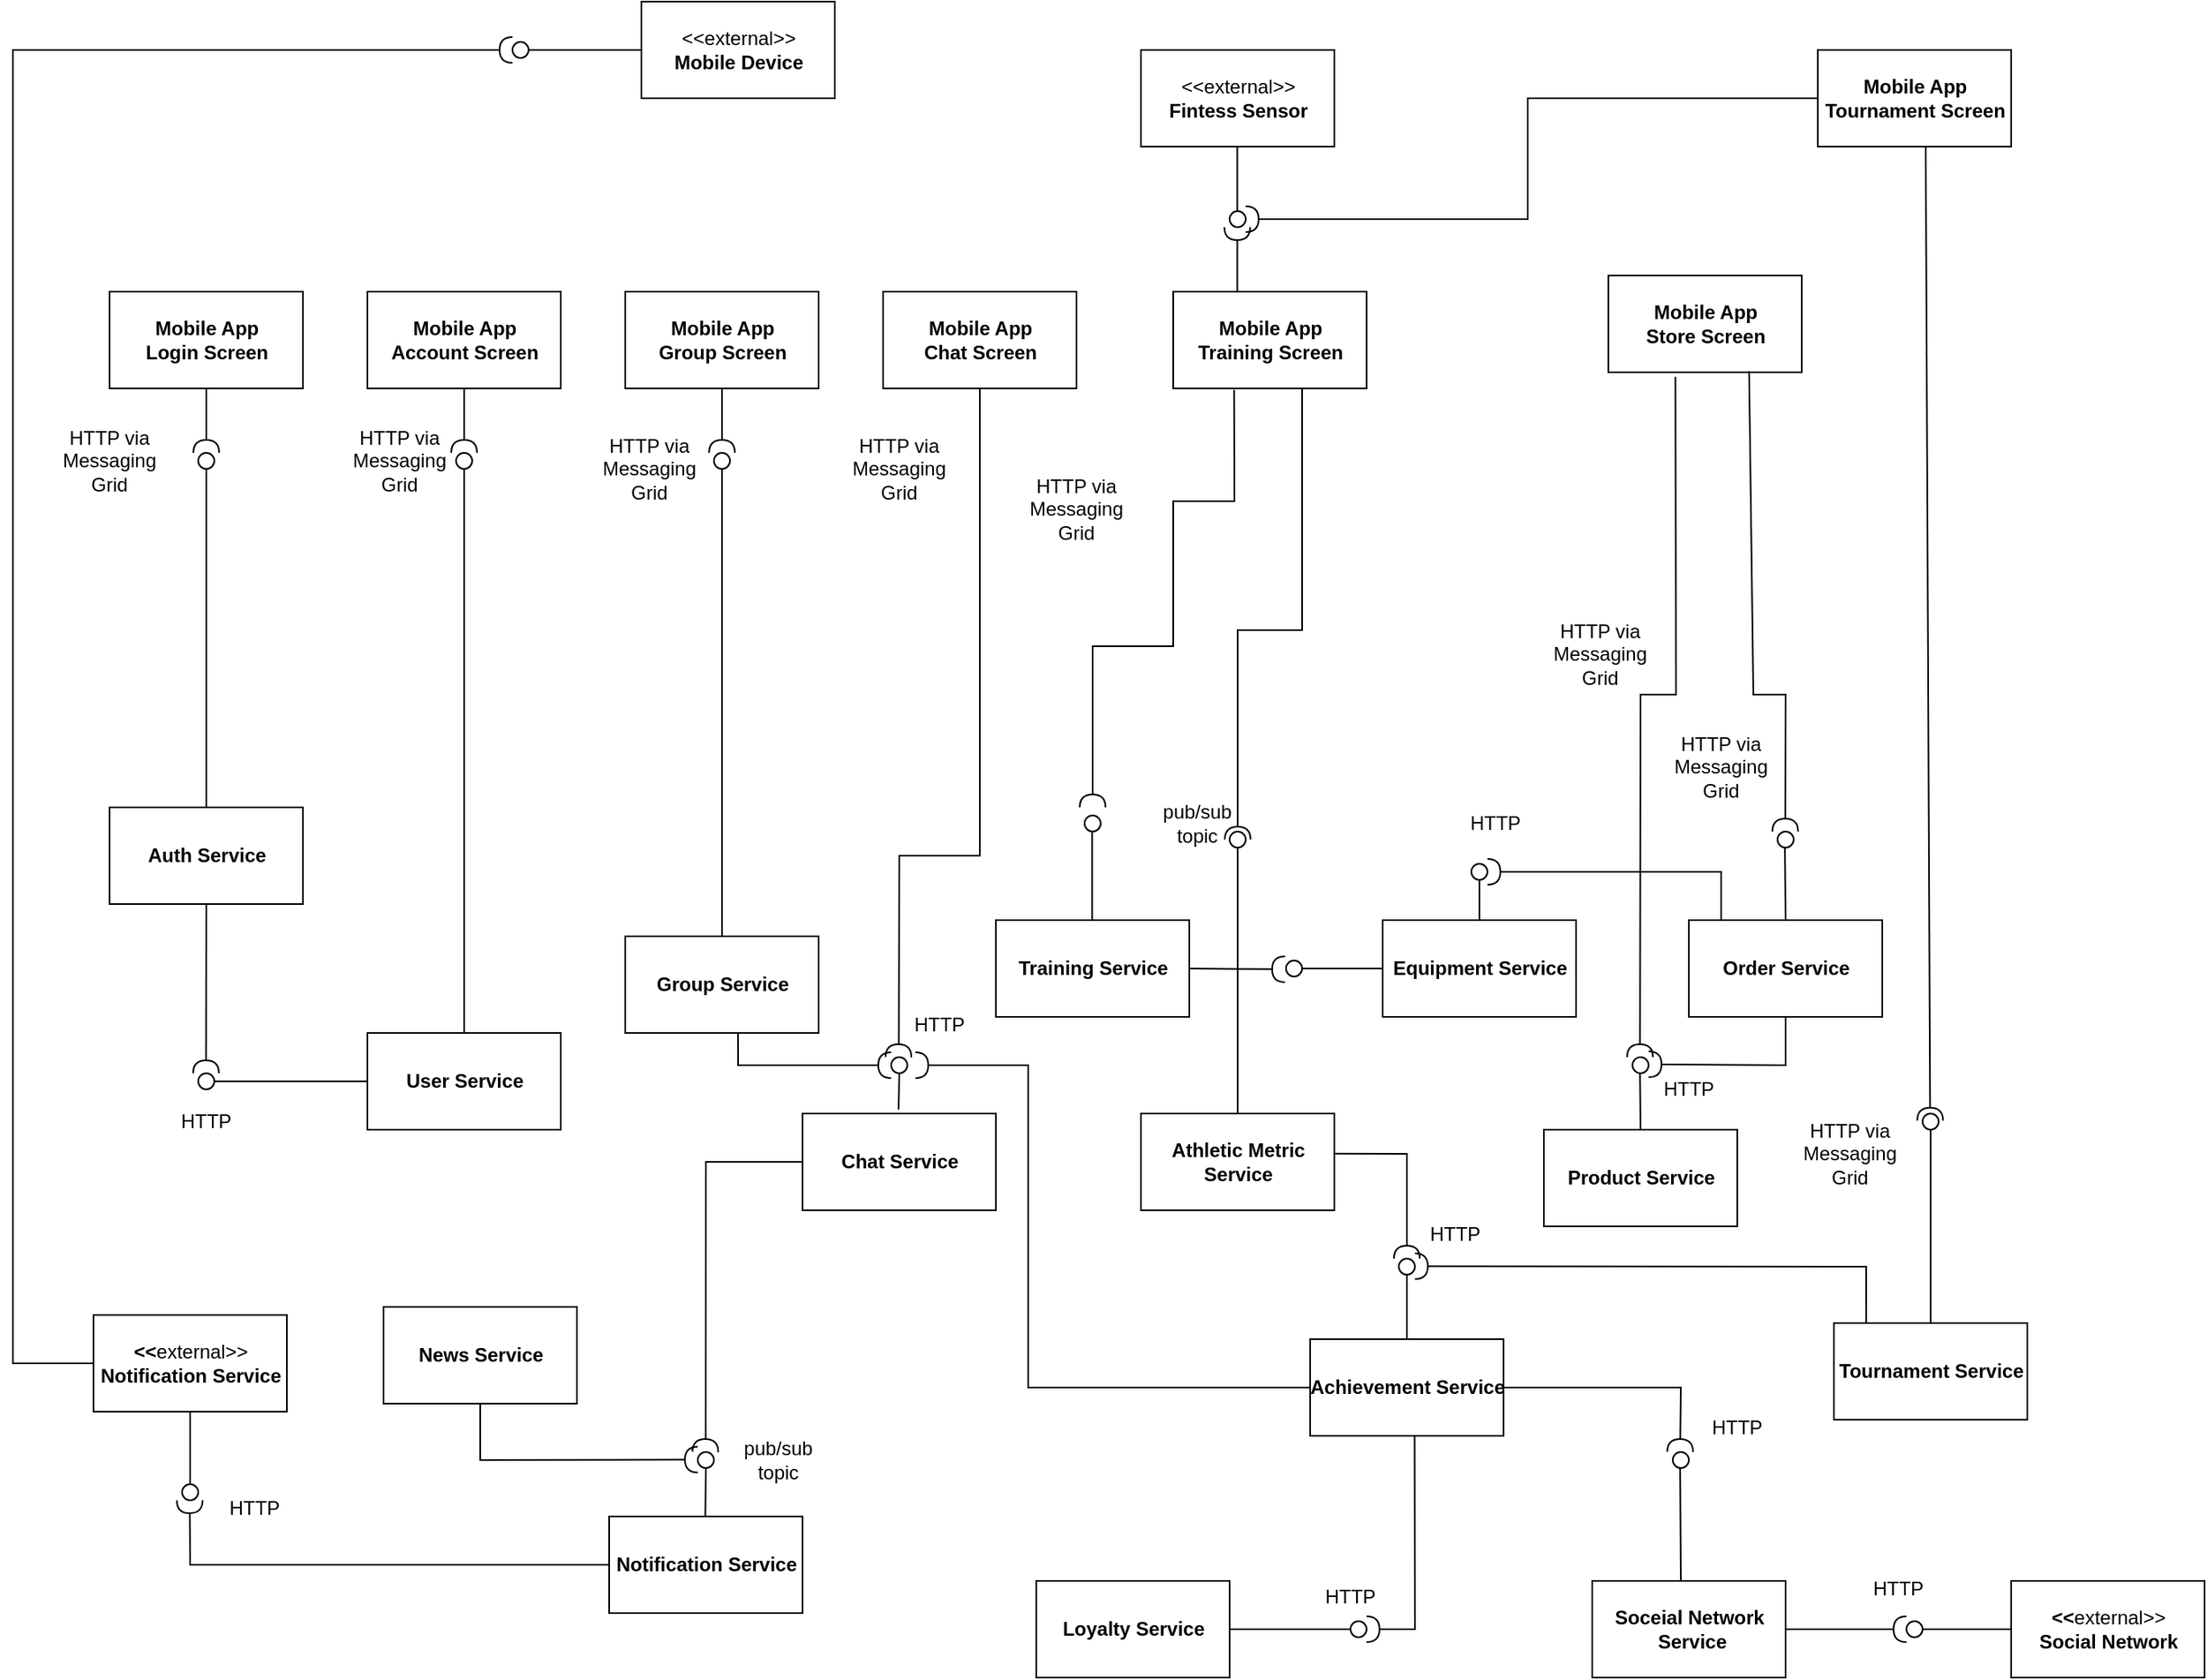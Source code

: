 <mxfile>
    <diagram id="Vc4hrVxda1witTbIOSDS" name="Page-1">
        <mxGraphModel dx="636" dy="433" grid="1" gridSize="10" guides="1" tooltips="1" connect="1" arrows="1" fold="1" page="1" pageScale="1" pageWidth="1600" pageHeight="1200" math="0" shadow="0">
            <root>
                <mxCell id="0"/>
                <mxCell id="1" parent="0"/>
                <mxCell id="52" value="&lt;br&gt;&lt;b&gt;Mobile App&lt;br&gt;Login Screen&lt;br&gt;&lt;br&gt;&lt;/b&gt;" style="html=1;align=center;verticalAlign=middle;dashed=0;" parent="1" vertex="1">
                    <mxGeometry x="260" y="310" width="120" height="60" as="geometry"/>
                </mxCell>
                <mxCell id="54" value="" style="rounded=0;orthogonalLoop=1;jettySize=auto;html=1;endArrow=none;endFill=0;sketch=0;sourcePerimeterSpacing=0;targetPerimeterSpacing=0;exitX=0.5;exitY=0;exitDx=0;exitDy=0;" parent="1" source="59" target="57" edge="1">
                    <mxGeometry relative="1" as="geometry">
                        <mxPoint x="320" y="460" as="sourcePoint"/>
                        <mxPoint x="350" y="410" as="targetPoint"/>
                    </mxGeometry>
                </mxCell>
                <mxCell id="55" value="" style="rounded=0;orthogonalLoop=1;jettySize=auto;html=1;endArrow=halfCircle;endFill=0;endSize=6;strokeWidth=1;sketch=0;exitX=0.5;exitY=1;exitDx=0;exitDy=0;" parent="1" source="52" target="57" edge="1">
                    <mxGeometry relative="1" as="geometry">
                        <mxPoint x="320" y="460" as="sourcePoint"/>
                        <mxPoint x="350" y="420" as="targetPoint"/>
                        <Array as="points"/>
                    </mxGeometry>
                </mxCell>
                <mxCell id="57" value="" style="ellipse;whiteSpace=wrap;html=1;align=center;aspect=fixed;resizable=0;points=[];outlineConnect=0;sketch=0;" parent="1" vertex="1">
                    <mxGeometry x="315" y="410" width="10" height="10" as="geometry"/>
                </mxCell>
                <mxCell id="59" value="&lt;b style=&quot;border-color: var(--border-color);&quot;&gt;Auth Service&lt;br style=&quot;border-color: var(--border-color);&quot;&gt;&lt;/b&gt;" style="html=1;align=center;verticalAlign=middle;dashed=0;" parent="1" vertex="1">
                    <mxGeometry x="260" y="630" width="120" height="60" as="geometry"/>
                </mxCell>
                <mxCell id="64" value="&lt;b style=&quot;border-color: var(--border-color);&quot;&gt;User Service&lt;br style=&quot;border-color: var(--border-color);&quot;&gt;&lt;/b&gt;" style="html=1;align=center;verticalAlign=middle;dashed=0;" parent="1" vertex="1">
                    <mxGeometry x="420" y="770" width="120" height="60" as="geometry"/>
                </mxCell>
                <mxCell id="66" value="&lt;br&gt;&lt;b&gt;Mobile App&lt;br&gt;&lt;/b&gt;&lt;b style=&quot;border-color: var(--border-color);&quot;&gt;Account&lt;/b&gt;&lt;b&gt;&amp;nbsp;Screen&lt;br&gt;&lt;br&gt;&lt;/b&gt;" style="html=1;align=center;verticalAlign=middle;dashed=0;" parent="1" vertex="1">
                    <mxGeometry x="420" y="310" width="120" height="60" as="geometry"/>
                </mxCell>
                <mxCell id="67" value="" style="rounded=0;orthogonalLoop=1;jettySize=auto;html=1;endArrow=none;endFill=0;sketch=0;targetPerimeterSpacing=0;exitX=0.5;exitY=1;exitDx=0;exitDy=0;startArrow=none;" parent="1" source="68" edge="1">
                    <mxGeometry relative="1" as="geometry">
                        <mxPoint x="330" y="380.0" as="sourcePoint"/>
                        <mxPoint x="480" y="410" as="targetPoint"/>
                    </mxGeometry>
                </mxCell>
                <mxCell id="69" value="" style="rounded=0;orthogonalLoop=1;jettySize=auto;html=1;endArrow=none;endFill=0;sketch=0;sourcePerimeterSpacing=0;exitX=0.5;exitY=0;exitDx=0;exitDy=0;" parent="1" source="64" target="68" edge="1">
                    <mxGeometry relative="1" as="geometry">
                        <mxPoint x="480" y="680" as="sourcePoint"/>
                        <mxPoint x="480.0" y="410" as="targetPoint"/>
                    </mxGeometry>
                </mxCell>
                <mxCell id="68" value="" style="ellipse;whiteSpace=wrap;html=1;align=center;aspect=fixed;resizable=0;points=[];outlineConnect=0;sketch=0;" parent="1" vertex="1">
                    <mxGeometry x="475" y="410" width="10" height="10" as="geometry"/>
                </mxCell>
                <mxCell id="70" value="" style="rounded=0;orthogonalLoop=1;jettySize=auto;html=1;endArrow=halfCircle;endFill=0;endSize=6;strokeWidth=1;sketch=0;exitX=0.5;exitY=1;exitDx=0;exitDy=0;" parent="1" source="66" target="68" edge="1">
                    <mxGeometry relative="1" as="geometry">
                        <mxPoint x="480" y="460" as="sourcePoint"/>
                        <mxPoint x="330" y="430" as="targetPoint"/>
                        <Array as="points"/>
                    </mxGeometry>
                </mxCell>
                <mxCell id="86" value="" style="rounded=0;orthogonalLoop=1;jettySize=auto;html=1;endArrow=none;endFill=0;sketch=0;sourcePerimeterSpacing=0;targetPerimeterSpacing=0;entryX=0;entryY=0.5;entryDx=0;entryDy=0;" parent="1" source="88" target="64" edge="1">
                    <mxGeometry relative="1" as="geometry">
                        <mxPoint x="330" y="532.28" as="sourcePoint"/>
                        <mxPoint x="300" y="800" as="targetPoint"/>
                        <Array as="points">
                            <mxPoint x="320" y="800"/>
                        </Array>
                    </mxGeometry>
                </mxCell>
                <mxCell id="88" value="" style="ellipse;whiteSpace=wrap;html=1;align=center;aspect=fixed;resizable=0;points=[];outlineConnect=0;sketch=0;" parent="1" vertex="1">
                    <mxGeometry x="315" y="795" width="10" height="10" as="geometry"/>
                </mxCell>
                <mxCell id="90" value="&lt;br&gt;&lt;b&gt;Mobile App&lt;br&gt;&lt;/b&gt;&lt;b style=&quot;border-color: var(--border-color);&quot;&gt;Group&lt;/b&gt;&lt;b&gt;&amp;nbsp;Screen&lt;br&gt;&lt;br&gt;&lt;/b&gt;" style="html=1;align=center;verticalAlign=middle;dashed=0;" parent="1" vertex="1">
                    <mxGeometry x="580" y="310" width="120" height="60" as="geometry"/>
                </mxCell>
                <mxCell id="91" value="" style="rounded=0;orthogonalLoop=1;jettySize=auto;html=1;endArrow=none;endFill=0;sketch=0;exitX=0.5;exitY=1;exitDx=0;exitDy=0;startArrow=none;" parent="1" source="92" edge="1">
                    <mxGeometry relative="1" as="geometry">
                        <mxPoint x="490" y="380" as="sourcePoint"/>
                        <mxPoint x="640" y="410" as="targetPoint"/>
                    </mxGeometry>
                </mxCell>
                <mxCell id="93" value="" style="rounded=0;orthogonalLoop=1;jettySize=auto;html=1;endArrow=none;endFill=0;sketch=0;sourcePerimeterSpacing=0;" parent="1" source="96" target="92" edge="1">
                    <mxGeometry relative="1" as="geometry">
                        <mxPoint x="640" y="460" as="sourcePoint"/>
                        <mxPoint x="640" y="410" as="targetPoint"/>
                    </mxGeometry>
                </mxCell>
                <mxCell id="92" value="" style="ellipse;whiteSpace=wrap;html=1;align=center;aspect=fixed;resizable=0;points=[];outlineConnect=0;sketch=0;" parent="1" vertex="1">
                    <mxGeometry x="635" y="410" width="10" height="10" as="geometry"/>
                </mxCell>
                <mxCell id="94" value="" style="rounded=0;orthogonalLoop=1;jettySize=auto;html=1;endArrow=halfCircle;endFill=0;endSize=6;strokeWidth=1;sketch=0;exitX=0.5;exitY=1;exitDx=0;exitDy=0;" parent="1" source="90" edge="1">
                    <mxGeometry relative="1" as="geometry">
                        <mxPoint x="639.71" y="460" as="sourcePoint"/>
                        <mxPoint x="640" y="410" as="targetPoint"/>
                        <Array as="points">
                            <mxPoint x="640" y="410"/>
                        </Array>
                    </mxGeometry>
                </mxCell>
                <mxCell id="96" value="&lt;b&gt;Group Service&lt;br&gt;&lt;/b&gt;" style="html=1;align=center;verticalAlign=middle;dashed=0;" parent="1" vertex="1">
                    <mxGeometry x="580" y="710" width="120" height="60" as="geometry"/>
                </mxCell>
                <mxCell id="107" value="" style="rounded=0;orthogonalLoop=1;jettySize=auto;html=1;endArrow=halfCircle;endFill=0;endSize=6;strokeWidth=1;sketch=0;exitX=0.5;exitY=1;exitDx=0;exitDy=0;" parent="1" source="59" edge="1">
                    <mxGeometry relative="1" as="geometry">
                        <mxPoint x="319.92" y="746.98" as="sourcePoint"/>
                        <mxPoint x="319.83" y="795" as="targetPoint"/>
                        <Array as="points"/>
                    </mxGeometry>
                </mxCell>
                <mxCell id="108" value="&lt;br&gt;&lt;b&gt;Mobile App&lt;br&gt;&lt;/b&gt;&lt;b style=&quot;border-color: var(--border-color);&quot;&gt;Chat&lt;/b&gt;&lt;b&gt;&amp;nbsp;Screen&lt;br&gt;&lt;br&gt;&lt;/b&gt;" style="html=1;align=center;verticalAlign=middle;dashed=0;" parent="1" vertex="1">
                    <mxGeometry x="740" y="310" width="120" height="60" as="geometry"/>
                </mxCell>
                <mxCell id="109" value="&lt;b&gt;Chat Service&lt;br&gt;&lt;/b&gt;" style="html=1;align=center;verticalAlign=middle;dashed=0;" parent="1" vertex="1">
                    <mxGeometry x="690" y="820" width="120" height="60" as="geometry"/>
                </mxCell>
                <mxCell id="110" value="&lt;br&gt;&lt;b&gt;Mobile App&lt;br&gt;&lt;/b&gt;&lt;b&gt;Training Screen&lt;br&gt;&lt;br&gt;&lt;/b&gt;" style="html=1;align=center;verticalAlign=middle;dashed=0;" parent="1" vertex="1">
                    <mxGeometry x="920" y="310" width="120" height="60" as="geometry"/>
                </mxCell>
                <mxCell id="111" value="&lt;b&gt;Training Service&lt;br&gt;&lt;/b&gt;" style="html=1;align=center;verticalAlign=middle;dashed=0;" parent="1" vertex="1">
                    <mxGeometry x="810" y="700" width="120" height="60" as="geometry"/>
                </mxCell>
                <mxCell id="112" value="&amp;lt;&amp;lt;external&amp;gt;&amp;gt;&lt;br&gt;&lt;b&gt;Fintess Sensor&lt;/b&gt;" style="html=1;align=center;verticalAlign=middle;dashed=0;" parent="1" vertex="1">
                    <mxGeometry x="900" y="160" width="120" height="60" as="geometry"/>
                </mxCell>
                <mxCell id="114" value="" style="rounded=0;orthogonalLoop=1;jettySize=auto;html=1;endArrow=halfCircle;endFill=0;endSize=6;strokeWidth=1;sketch=0;" parent="1" edge="1">
                    <mxGeometry relative="1" as="geometry">
                        <mxPoint x="959.76" y="310" as="sourcePoint"/>
                        <mxPoint x="959.76" y="270" as="targetPoint"/>
                        <Array as="points"/>
                    </mxGeometry>
                </mxCell>
                <mxCell id="115" value="" style="ellipse;whiteSpace=wrap;html=1;align=center;aspect=fixed;resizable=0;points=[];outlineConnect=0;sketch=0;" parent="1" vertex="1">
                    <mxGeometry x="955" y="260" width="10" height="10" as="geometry"/>
                </mxCell>
                <mxCell id="116" value="" style="rounded=0;orthogonalLoop=1;jettySize=auto;html=1;endArrow=none;endFill=0;sketch=0;sourcePerimeterSpacing=0;" parent="1" edge="1">
                    <mxGeometry relative="1" as="geometry">
                        <mxPoint x="959.76" y="260" as="sourcePoint"/>
                        <mxPoint x="959.76" y="220" as="targetPoint"/>
                    </mxGeometry>
                </mxCell>
                <mxCell id="118" value="&lt;b&gt;Athletic Metric &lt;br&gt;Service&lt;br&gt;&lt;/b&gt;" style="html=1;align=center;verticalAlign=middle;dashed=0;" parent="1" vertex="1">
                    <mxGeometry x="900" y="820" width="120" height="60" as="geometry"/>
                </mxCell>
                <mxCell id="125" value="" style="rounded=0;orthogonalLoop=1;jettySize=auto;html=1;endArrow=none;endFill=0;sketch=0;sourcePerimeterSpacing=0;" parent="1" edge="1">
                    <mxGeometry relative="1" as="geometry">
                        <mxPoint x="640" y="650" as="sourcePoint"/>
                        <mxPoint x="640" y="650" as="targetPoint"/>
                    </mxGeometry>
                </mxCell>
                <mxCell id="129" value="" style="ellipse;whiteSpace=wrap;html=1;align=center;aspect=fixed;resizable=0;points=[];outlineConnect=0;sketch=0;" parent="1" vertex="1">
                    <mxGeometry x="865" y="635" width="10" height="10" as="geometry"/>
                </mxCell>
                <mxCell id="130" value="" style="rounded=0;orthogonalLoop=1;jettySize=auto;html=1;endArrow=none;endFill=0;sketch=0;startArrow=none;entryX=0.5;entryY=0;entryDx=0;entryDy=0;" parent="1" edge="1">
                    <mxGeometry relative="1" as="geometry">
                        <mxPoint x="869.71" y="645" as="sourcePoint"/>
                        <mxPoint x="869.71" y="700" as="targetPoint"/>
                    </mxGeometry>
                </mxCell>
                <mxCell id="133" value="" style="rounded=0;orthogonalLoop=1;jettySize=auto;html=1;endArrow=halfCircle;endFill=0;endSize=6;strokeWidth=1;sketch=0;exitX=0.315;exitY=1.014;exitDx=0;exitDy=0;exitPerimeter=0;" parent="1" source="110" edge="1">
                    <mxGeometry relative="1" as="geometry">
                        <mxPoint x="870" y="520" as="sourcePoint"/>
                        <mxPoint x="870" y="630" as="targetPoint"/>
                        <Array as="points">
                            <mxPoint x="958" y="440"/>
                            <mxPoint x="920" y="440"/>
                            <mxPoint x="920" y="530"/>
                            <mxPoint x="870" y="530"/>
                            <mxPoint x="870" y="570"/>
                        </Array>
                    </mxGeometry>
                </mxCell>
                <mxCell id="134" value="pub/sub topic" style="text;html=1;strokeColor=none;fillColor=none;align=center;verticalAlign=middle;whiteSpace=wrap;rounded=0;strokeWidth=10;" parent="1" vertex="1">
                    <mxGeometry x="905" y="625" width="60" height="30" as="geometry"/>
                </mxCell>
                <mxCell id="135" value="" style="rounded=0;orthogonalLoop=1;jettySize=auto;html=1;endArrow=halfCircle;endFill=0;endSize=6;strokeWidth=1;sketch=0;" parent="1" edge="1">
                    <mxGeometry relative="1" as="geometry">
                        <mxPoint x="1000" y="370" as="sourcePoint"/>
                        <mxPoint x="960" y="650" as="targetPoint"/>
                        <Array as="points">
                            <mxPoint x="1000" y="520"/>
                            <mxPoint x="960" y="520"/>
                            <mxPoint x="960" y="640"/>
                        </Array>
                    </mxGeometry>
                </mxCell>
                <mxCell id="138" value="" style="ellipse;whiteSpace=wrap;html=1;align=center;aspect=fixed;resizable=0;points=[];outlineConnect=0;sketch=0;" parent="1" vertex="1">
                    <mxGeometry x="955" y="645" width="10" height="10" as="geometry"/>
                </mxCell>
                <mxCell id="139" value="" style="rounded=0;orthogonalLoop=1;jettySize=auto;html=1;endArrow=none;endFill=0;sketch=0;startArrow=none;entryX=0.5;entryY=0;entryDx=0;entryDy=0;" parent="1" source="138" target="118" edge="1">
                    <mxGeometry relative="1" as="geometry">
                        <mxPoint x="969.71" y="655" as="sourcePoint"/>
                        <mxPoint x="969.71" y="710" as="targetPoint"/>
                    </mxGeometry>
                </mxCell>
                <mxCell id="140" value="&lt;b&gt;Achievement Service&lt;br&gt;&lt;/b&gt;" style="html=1;align=center;verticalAlign=middle;dashed=0;" parent="1" vertex="1">
                    <mxGeometry x="1005" y="960" width="120" height="60" as="geometry"/>
                </mxCell>
                <mxCell id="143" value="" style="ellipse;whiteSpace=wrap;html=1;align=center;aspect=fixed;resizable=0;points=[];outlineConnect=0;sketch=0;" parent="1" vertex="1">
                    <mxGeometry x="1060" y="910" width="10" height="10" as="geometry"/>
                </mxCell>
                <mxCell id="148" value="&amp;lt;&amp;lt;external&amp;gt;&amp;gt;&lt;br&gt;&lt;b&gt;Mobile Device&lt;/b&gt;" style="html=1;align=center;verticalAlign=middle;dashed=0;" parent="1" vertex="1">
                    <mxGeometry x="590" y="130" width="120" height="60" as="geometry"/>
                </mxCell>
                <mxCell id="149" value="&lt;b&gt;Notification Service&lt;br&gt;&lt;/b&gt;" style="html=1;align=center;verticalAlign=middle;dashed=0;" parent="1" vertex="1">
                    <mxGeometry x="570" y="1070" width="120" height="60" as="geometry"/>
                </mxCell>
                <mxCell id="150" value="&lt;b&gt;&amp;lt;&amp;lt;&lt;/b&gt;external&amp;gt;&amp;gt;&lt;b&gt;&lt;br&gt;Notification Service&lt;br&gt;&lt;/b&gt;" style="html=1;align=center;verticalAlign=middle;dashed=0;" parent="1" vertex="1">
                    <mxGeometry x="250" y="945" width="120" height="60" as="geometry"/>
                </mxCell>
                <mxCell id="152" value="" style="rounded=0;orthogonalLoop=1;jettySize=auto;html=1;endArrow=none;endFill=0;sketch=0;startArrow=none;" parent="1" source="140" edge="1">
                    <mxGeometry relative="1" as="geometry">
                        <mxPoint x="1035" y="944" as="sourcePoint"/>
                        <mxPoint x="1065" y="920" as="targetPoint"/>
                        <Array as="points">
                            <mxPoint x="1065" y="940"/>
                        </Array>
                    </mxGeometry>
                </mxCell>
                <mxCell id="153" value="" style="rounded=0;orthogonalLoop=1;jettySize=auto;html=1;endArrow=halfCircle;endFill=0;endSize=6;strokeWidth=1;sketch=0;exitX=0.995;exitY=0.414;exitDx=0;exitDy=0;exitPerimeter=0;" parent="1" source="118" target="143" edge="1">
                    <mxGeometry relative="1" as="geometry">
                        <mxPoint x="1089.73" y="775.18" as="sourcePoint"/>
                        <mxPoint x="1060" y="900" as="targetPoint"/>
                        <Array as="points">
                            <mxPoint x="1065" y="845"/>
                        </Array>
                    </mxGeometry>
                </mxCell>
                <mxCell id="154" value="" style="ellipse;whiteSpace=wrap;html=1;align=center;aspect=fixed;resizable=0;points=[];outlineConnect=0;sketch=0;" parent="1" vertex="1">
                    <mxGeometry x="625" y="1030" width="10" height="10" as="geometry"/>
                </mxCell>
                <mxCell id="155" value="" style="rounded=0;orthogonalLoop=1;jettySize=auto;html=1;endArrow=none;endFill=0;sketch=0;startArrow=none;" parent="1" target="154" edge="1">
                    <mxGeometry relative="1" as="geometry">
                        <mxPoint x="629.68" y="1070" as="sourcePoint"/>
                        <mxPoint x="629.68" y="1030" as="targetPoint"/>
                    </mxGeometry>
                </mxCell>
                <mxCell id="156" value="" style="rounded=0;orthogonalLoop=1;jettySize=auto;html=1;endArrow=halfCircle;endFill=0;endSize=6;strokeWidth=1;sketch=0;exitX=0;exitY=0.5;exitDx=0;exitDy=0;" parent="1" source="140" edge="1">
                    <mxGeometry relative="1" as="geometry">
                        <mxPoint x="795" y="1034.57" as="sourcePoint"/>
                        <mxPoint x="760" y="790" as="targetPoint"/>
                        <Array as="points">
                            <mxPoint x="830" y="990"/>
                            <mxPoint x="830" y="790"/>
                        </Array>
                    </mxGeometry>
                </mxCell>
                <mxCell id="157" value="" style="rounded=0;orthogonalLoop=1;jettySize=auto;html=1;endArrow=halfCircle;endFill=0;endSize=6;strokeWidth=1;sketch=0;exitX=0;exitY=0.5;exitDx=0;exitDy=0;" parent="1" source="109" edge="1">
                    <mxGeometry relative="1" as="geometry">
                        <mxPoint x="629.66" y="905.18" as="sourcePoint"/>
                        <mxPoint x="629.66" y="1030" as="targetPoint"/>
                        <Array as="points">
                            <mxPoint x="630" y="850"/>
                            <mxPoint x="629.9" y="1020"/>
                        </Array>
                    </mxGeometry>
                </mxCell>
                <mxCell id="159" value="" style="ellipse;whiteSpace=wrap;html=1;align=center;aspect=fixed;resizable=0;points=[];outlineConnect=0;sketch=0;" parent="1" vertex="1">
                    <mxGeometry x="305" y="1050" width="10" height="10" as="geometry"/>
                </mxCell>
                <mxCell id="160" value="" style="rounded=0;orthogonalLoop=1;jettySize=auto;html=1;endArrow=none;endFill=0;sketch=0;sourcePerimeterSpacing=0;targetPerimeterSpacing=0;entryX=0.5;entryY=1;entryDx=0;entryDy=0;" parent="1" target="150" edge="1">
                    <mxGeometry relative="1" as="geometry">
                        <mxPoint x="310" y="1050" as="sourcePoint"/>
                        <mxPoint x="410" y="1050" as="targetPoint"/>
                        <Array as="points">
                            <mxPoint x="310" y="1050"/>
                        </Array>
                    </mxGeometry>
                </mxCell>
                <mxCell id="161" value="" style="rounded=0;orthogonalLoop=1;jettySize=auto;html=1;endArrow=halfCircle;endFill=0;endSize=6;strokeWidth=1;sketch=0;exitX=0;exitY=0.5;exitDx=0;exitDy=0;" parent="1" source="149" edge="1">
                    <mxGeometry relative="1" as="geometry">
                        <mxPoint x="310" y="1103" as="sourcePoint"/>
                        <mxPoint x="309.71" y="1060" as="targetPoint"/>
                        <Array as="points">
                            <mxPoint x="310" y="1100"/>
                        </Array>
                    </mxGeometry>
                </mxCell>
                <mxCell id="163" value="" style="ellipse;whiteSpace=wrap;html=1;align=center;aspect=fixed;resizable=0;points=[];outlineConnect=0;sketch=0;" parent="1" vertex="1">
                    <mxGeometry x="510" y="155" width="10" height="10" as="geometry"/>
                </mxCell>
                <mxCell id="164" value="" style="rounded=0;orthogonalLoop=1;jettySize=auto;html=1;endArrow=none;endFill=0;sketch=0;sourcePerimeterSpacing=0;exitX=0;exitY=0.5;exitDx=0;exitDy=0;" parent="1" source="148" target="163" edge="1">
                    <mxGeometry relative="1" as="geometry">
                        <mxPoint x="520" y="195" as="sourcePoint"/>
                        <mxPoint x="520" y="155" as="targetPoint"/>
                    </mxGeometry>
                </mxCell>
                <mxCell id="165" value="" style="rounded=0;orthogonalLoop=1;jettySize=auto;html=1;endArrow=halfCircle;endFill=0;endSize=6;strokeWidth=1;sketch=0;exitX=0;exitY=0.5;exitDx=0;exitDy=0;" parent="1" source="150" target="163" edge="1">
                    <mxGeometry relative="1" as="geometry">
                        <mxPoint x="200" y="980" as="sourcePoint"/>
                        <mxPoint x="450" y="155" as="targetPoint"/>
                        <Array as="points">
                            <mxPoint x="200" y="975"/>
                            <mxPoint x="200" y="160"/>
                        </Array>
                    </mxGeometry>
                </mxCell>
                <mxCell id="170" value="&lt;b&gt;Loyalty Service&lt;br&gt;&lt;/b&gt;" style="html=1;align=center;verticalAlign=middle;dashed=0;" parent="1" vertex="1">
                    <mxGeometry x="835" y="1110" width="120" height="60" as="geometry"/>
                </mxCell>
                <mxCell id="171" value="" style="rounded=0;orthogonalLoop=1;jettySize=auto;html=1;endArrow=halfCircle;endFill=0;endSize=6;strokeWidth=1;sketch=0;exitX=0.54;exitY=1.006;exitDx=0;exitDy=0;exitPerimeter=0;" parent="1" source="140" edge="1">
                    <mxGeometry relative="1" as="geometry">
                        <mxPoint x="1139.4" y="1065" as="sourcePoint"/>
                        <mxPoint x="1040" y="1140" as="targetPoint"/>
                        <Array as="points">
                            <mxPoint x="1070" y="1140"/>
                        </Array>
                    </mxGeometry>
                </mxCell>
                <mxCell id="172" value="" style="rounded=0;orthogonalLoop=1;jettySize=auto;html=1;endArrow=none;endFill=0;sketch=0;startArrow=none;exitX=1;exitY=0.5;exitDx=0;exitDy=0;" parent="1" source="170" edge="1">
                    <mxGeometry relative="1" as="geometry">
                        <mxPoint x="1040" y="1210" as="sourcePoint"/>
                        <mxPoint x="1030" y="1140" as="targetPoint"/>
                    </mxGeometry>
                </mxCell>
                <mxCell id="173" value="" style="ellipse;whiteSpace=wrap;html=1;align=center;aspect=fixed;resizable=0;points=[];outlineConnect=0;sketch=0;" parent="1" vertex="1">
                    <mxGeometry x="1030" y="1135" width="10" height="10" as="geometry"/>
                </mxCell>
                <mxCell id="175" value="&lt;b&gt;Equipment Service&lt;br&gt;&lt;/b&gt;" style="html=1;align=center;verticalAlign=middle;dashed=0;" parent="1" vertex="1">
                    <mxGeometry x="1050" y="700" width="120" height="60" as="geometry"/>
                </mxCell>
                <mxCell id="176" value="" style="ellipse;whiteSpace=wrap;html=1;align=center;aspect=fixed;resizable=0;points=[];outlineConnect=0;sketch=0;" parent="1" vertex="1">
                    <mxGeometry x="990" y="725" width="10" height="10" as="geometry"/>
                </mxCell>
                <mxCell id="177" value="" style="rounded=0;orthogonalLoop=1;jettySize=auto;html=1;endArrow=none;endFill=0;sketch=0;startArrow=none;" parent="1" source="176" target="175" edge="1">
                    <mxGeometry relative="1" as="geometry">
                        <mxPoint x="879.71" y="655" as="sourcePoint"/>
                        <mxPoint x="879.71" y="710" as="targetPoint"/>
                    </mxGeometry>
                </mxCell>
                <mxCell id="178" value="" style="rounded=0;orthogonalLoop=1;jettySize=auto;html=1;endArrow=halfCircle;endFill=0;endSize=6;strokeWidth=1;sketch=0;exitX=1;exitY=0.5;exitDx=0;exitDy=0;" parent="1" source="111" edge="1">
                    <mxGeometry relative="1" as="geometry">
                        <mxPoint x="989.56" y="770" as="sourcePoint"/>
                        <mxPoint x="989.39" y="730.48" as="targetPoint"/>
                        <Array as="points">
                            <mxPoint x="989.39" y="730.48"/>
                        </Array>
                    </mxGeometry>
                </mxCell>
                <mxCell id="179" value="&lt;b&gt;Product Service&lt;br&gt;&lt;/b&gt;" style="html=1;align=center;verticalAlign=middle;dashed=0;" parent="1" vertex="1">
                    <mxGeometry x="1150" y="830" width="120" height="60" as="geometry"/>
                </mxCell>
                <mxCell id="180" value="&lt;br&gt;&lt;b&gt;Mobile App&lt;br&gt;&lt;/b&gt;&lt;b&gt;Store Screen&lt;br&gt;&lt;br&gt;&lt;/b&gt;" style="html=1;align=center;verticalAlign=middle;dashed=0;" parent="1" vertex="1">
                    <mxGeometry x="1190" y="300" width="120" height="60" as="geometry"/>
                </mxCell>
                <mxCell id="181" value="&lt;b&gt;Order Service&lt;br&gt;&lt;/b&gt;" style="html=1;align=center;verticalAlign=middle;dashed=0;" parent="1" vertex="1">
                    <mxGeometry x="1240" y="700" width="120" height="60" as="geometry"/>
                </mxCell>
                <mxCell id="188" value="" style="ellipse;whiteSpace=wrap;html=1;align=center;aspect=fixed;resizable=0;points=[];outlineConnect=0;sketch=0;" parent="1" vertex="1">
                    <mxGeometry x="1295" y="645" width="10" height="10" as="geometry"/>
                </mxCell>
                <mxCell id="189" value="" style="rounded=0;orthogonalLoop=1;jettySize=auto;html=1;endArrow=none;endFill=0;sketch=0;sourcePerimeterSpacing=0;exitX=0.5;exitY=0;exitDx=0;exitDy=0;" parent="1" source="181" edge="1">
                    <mxGeometry relative="1" as="geometry">
                        <mxPoint x="1299.58" y="695" as="sourcePoint"/>
                        <mxPoint x="1299.58" y="655" as="targetPoint"/>
                    </mxGeometry>
                </mxCell>
                <mxCell id="191" value="" style="rounded=0;orthogonalLoop=1;jettySize=auto;html=1;endArrow=halfCircle;endFill=0;endSize=6;strokeWidth=1;sketch=0;exitX=0.728;exitY=0.987;exitDx=0;exitDy=0;exitPerimeter=0;" parent="1" source="180" edge="1">
                    <mxGeometry relative="1" as="geometry">
                        <mxPoint x="1280" y="360" as="sourcePoint"/>
                        <mxPoint x="1299.8" y="645" as="targetPoint"/>
                        <Array as="points">
                            <mxPoint x="1280" y="560"/>
                            <mxPoint x="1300" y="560"/>
                            <mxPoint x="1299.8" y="645"/>
                        </Array>
                    </mxGeometry>
                </mxCell>
                <mxCell id="192" value="" style="rounded=0;orthogonalLoop=1;jettySize=auto;html=1;endArrow=halfCircle;endFill=0;endSize=6;strokeWidth=1;sketch=0;exitX=0.347;exitY=1.048;exitDx=0;exitDy=0;exitPerimeter=0;" parent="1" source="180" edge="1">
                    <mxGeometry relative="1" as="geometry">
                        <mxPoint x="1210" y="520" as="sourcePoint"/>
                        <mxPoint x="1209.66" y="785" as="targetPoint"/>
                        <Array as="points">
                            <mxPoint x="1232" y="560"/>
                            <mxPoint x="1210" y="560"/>
                            <mxPoint x="1209.66" y="785"/>
                        </Array>
                    </mxGeometry>
                </mxCell>
                <mxCell id="193" value="" style="ellipse;whiteSpace=wrap;html=1;align=center;aspect=fixed;resizable=0;points=[];outlineConnect=0;sketch=0;" parent="1" vertex="1">
                    <mxGeometry x="1205" y="785" width="10" height="10" as="geometry"/>
                </mxCell>
                <mxCell id="194" value="" style="rounded=0;orthogonalLoop=1;jettySize=auto;html=1;endArrow=none;endFill=0;sketch=0;sourcePerimeterSpacing=0;" parent="1" edge="1">
                    <mxGeometry relative="1" as="geometry">
                        <mxPoint x="1210" y="830" as="sourcePoint"/>
                        <mxPoint x="1209.66" y="795" as="targetPoint"/>
                    </mxGeometry>
                </mxCell>
                <mxCell id="195" value="" style="rounded=0;orthogonalLoop=1;jettySize=auto;html=1;endArrow=halfCircle;endFill=0;endSize=6;strokeWidth=1;sketch=0;exitX=0.5;exitY=1;exitDx=0;exitDy=0;" parent="1" source="181" edge="1">
                    <mxGeometry relative="1" as="geometry">
                        <mxPoint x="1310" y="790" as="sourcePoint"/>
                        <mxPoint x="1215" y="789.4" as="targetPoint"/>
                        <Array as="points">
                            <mxPoint x="1300" y="790"/>
                            <mxPoint x="1215.0" y="789.4"/>
                        </Array>
                    </mxGeometry>
                </mxCell>
                <mxCell id="196" value="" style="rounded=0;orthogonalLoop=1;jettySize=auto;html=1;endArrow=none;endFill=0;sketch=0;startArrow=none;entryX=0.5;entryY=0;entryDx=0;entryDy=0;" parent="1" source="197" target="175" edge="1">
                    <mxGeometry relative="1" as="geometry">
                        <mxPoint x="1110" y="670" as="sourcePoint"/>
                        <mxPoint x="1060" y="740" as="targetPoint"/>
                    </mxGeometry>
                </mxCell>
                <mxCell id="198" value="" style="rounded=0;orthogonalLoop=1;jettySize=auto;html=1;endArrow=none;endFill=0;sketch=0;startArrow=none;entryX=0.5;entryY=0;entryDx=0;entryDy=0;" parent="1" target="197" edge="1">
                    <mxGeometry relative="1" as="geometry">
                        <mxPoint x="1110" y="670" as="sourcePoint"/>
                        <mxPoint x="1110" y="700" as="targetPoint"/>
                    </mxGeometry>
                </mxCell>
                <mxCell id="197" value="" style="ellipse;whiteSpace=wrap;html=1;align=center;aspect=fixed;resizable=0;points=[];outlineConnect=0;sketch=0;" parent="1" vertex="1">
                    <mxGeometry x="1105" y="665" width="10" height="10" as="geometry"/>
                </mxCell>
                <mxCell id="199" value="" style="rounded=0;orthogonalLoop=1;jettySize=auto;html=1;endArrow=halfCircle;endFill=0;endSize=6;strokeWidth=1;sketch=0;" parent="1" edge="1">
                    <mxGeometry relative="1" as="geometry">
                        <mxPoint x="1260" y="700" as="sourcePoint"/>
                        <mxPoint x="1115.0" y="670" as="targetPoint"/>
                        <Array as="points">
                            <mxPoint x="1260" y="670"/>
                            <mxPoint x="1115" y="670"/>
                        </Array>
                    </mxGeometry>
                </mxCell>
                <mxCell id="200" value="&lt;b style=&quot;border-color: var(--border-color);&quot;&gt;News Service&lt;br style=&quot;border-color: var(--border-color);&quot;&gt;&lt;/b&gt;" style="html=1;align=center;verticalAlign=middle;dashed=0;" parent="1" vertex="1">
                    <mxGeometry x="430" y="940" width="120" height="60" as="geometry"/>
                </mxCell>
                <mxCell id="203" value="" style="rounded=0;orthogonalLoop=1;jettySize=auto;html=1;endArrow=halfCircle;endFill=0;endSize=6;strokeWidth=1;sketch=0;exitX=0.5;exitY=1;exitDx=0;exitDy=0;" parent="1" source="200" edge="1">
                    <mxGeometry relative="1" as="geometry">
                        <mxPoint x="495" y="1035.25" as="sourcePoint"/>
                        <mxPoint x="625.0" y="1034.75" as="targetPoint"/>
                        <Array as="points">
                            <mxPoint x="490" y="1035"/>
                        </Array>
                    </mxGeometry>
                </mxCell>
                <mxCell id="205" value="&lt;b&gt;Tournament Service&lt;br&gt;&lt;/b&gt;" style="html=1;align=center;verticalAlign=middle;dashed=0;" parent="1" vertex="1">
                    <mxGeometry x="1330" y="950" width="120" height="60" as="geometry"/>
                </mxCell>
                <mxCell id="208" value="" style="rounded=0;orthogonalLoop=1;jettySize=auto;html=1;endArrow=halfCircle;endFill=0;endSize=6;strokeWidth=1;sketch=0;exitX=0.558;exitY=1.008;exitDx=0;exitDy=0;exitPerimeter=0;" parent="1" source="252" edge="1">
                    <mxGeometry relative="1" as="geometry">
                        <mxPoint x="1387" y="520" as="sourcePoint"/>
                        <mxPoint x="1389.71" y="824.4" as="targetPoint"/>
                        <Array as="points">
                            <mxPoint x="1389.71" y="824.4"/>
                        </Array>
                    </mxGeometry>
                </mxCell>
                <mxCell id="209" value="" style="ellipse;whiteSpace=wrap;html=1;align=center;aspect=fixed;resizable=0;points=[];outlineConnect=0;sketch=0;" parent="1" vertex="1">
                    <mxGeometry x="1385" y="820" width="10" height="10" as="geometry"/>
                </mxCell>
                <mxCell id="210" value="" style="rounded=0;orthogonalLoop=1;jettySize=auto;html=1;endArrow=none;endFill=0;sketch=0;sourcePerimeterSpacing=0;" parent="1" source="205" target="209" edge="1">
                    <mxGeometry relative="1" as="geometry">
                        <mxPoint x="1310" y="710" as="sourcePoint"/>
                        <mxPoint x="1309.58" y="665" as="targetPoint"/>
                    </mxGeometry>
                </mxCell>
                <mxCell id="212" value="" style="rounded=0;orthogonalLoop=1;jettySize=auto;html=1;endArrow=halfCircle;endFill=0;endSize=6;strokeWidth=1;sketch=0;exitX=0.167;exitY=0;exitDx=0;exitDy=0;exitPerimeter=0;" parent="1" source="205" edge="1">
                    <mxGeometry relative="1" as="geometry">
                        <mxPoint x="1240" y="914.93" as="sourcePoint"/>
                        <mxPoint x="1070.0" y="914.71" as="targetPoint"/>
                        <Array as="points">
                            <mxPoint x="1350" y="915"/>
                            <mxPoint x="1070" y="914.71"/>
                        </Array>
                    </mxGeometry>
                </mxCell>
                <mxCell id="215" value="" style="rounded=0;orthogonalLoop=1;jettySize=auto;html=1;endArrow=halfCircle;endFill=0;endSize=6;strokeWidth=1;sketch=0;exitX=0.583;exitY=1.003;exitDx=0;exitDy=0;exitPerimeter=0;" parent="1" source="96" target="216" edge="1">
                    <mxGeometry relative="1" as="geometry">
                        <mxPoint x="730" y="740" as="sourcePoint"/>
                        <mxPoint x="730.0" y="745" as="targetPoint"/>
                        <Array as="points">
                            <mxPoint x="650" y="790"/>
                        </Array>
                    </mxGeometry>
                </mxCell>
                <mxCell id="216" value="" style="ellipse;whiteSpace=wrap;html=1;align=center;aspect=fixed;resizable=0;points=[];outlineConnect=0;sketch=0;" parent="1" vertex="1">
                    <mxGeometry x="745" y="785" width="10" height="10" as="geometry"/>
                </mxCell>
                <mxCell id="217" value="" style="rounded=0;orthogonalLoop=1;jettySize=auto;html=1;endArrow=none;endFill=0;sketch=0;startArrow=none;entryX=0.5;entryY=0;entryDx=0;entryDy=0;" parent="1" source="216" edge="1">
                    <mxGeometry relative="1" as="geometry">
                        <mxPoint x="749.58" y="762.5" as="sourcePoint"/>
                        <mxPoint x="749.58" y="817.5" as="targetPoint"/>
                    </mxGeometry>
                </mxCell>
                <mxCell id="219" value="" style="rounded=0;orthogonalLoop=1;jettySize=auto;html=1;endArrow=halfCircle;endFill=0;endSize=6;strokeWidth=1;sketch=0;exitX=0.5;exitY=1;exitDx=0;exitDy=0;" parent="1" source="108" edge="1">
                    <mxGeometry relative="1" as="geometry">
                        <mxPoint x="798.62" y="520.36" as="sourcePoint"/>
                        <mxPoint x="749.5" y="785" as="targetPoint"/>
                        <Array as="points">
                            <mxPoint x="800" y="660"/>
                            <mxPoint x="750" y="660"/>
                            <mxPoint x="749.74" y="775"/>
                        </Array>
                    </mxGeometry>
                </mxCell>
                <mxCell id="221" value="" style="ellipse;whiteSpace=wrap;html=1;align=center;aspect=fixed;resizable=0;points=[];outlineConnect=0;sketch=0;" parent="1" vertex="1">
                    <mxGeometry x="1230" y="1030" width="10" height="10" as="geometry"/>
                </mxCell>
                <mxCell id="222" value="" style="rounded=0;orthogonalLoop=1;jettySize=auto;html=1;endArrow=none;endFill=0;sketch=0;sourcePerimeterSpacing=0;" parent="1" edge="1">
                    <mxGeometry relative="1" as="geometry">
                        <mxPoint x="1235" y="1110" as="sourcePoint"/>
                        <mxPoint x="1234.57" y="1040" as="targetPoint"/>
                    </mxGeometry>
                </mxCell>
                <mxCell id="223" value="" style="rounded=0;orthogonalLoop=1;jettySize=auto;html=1;endArrow=halfCircle;endFill=0;endSize=6;strokeWidth=1;sketch=0;exitX=1;exitY=0.5;exitDx=0;exitDy=0;" parent="1" source="140" edge="1">
                    <mxGeometry relative="1" as="geometry">
                        <mxPoint x="1234.96" y="905.6" as="sourcePoint"/>
                        <mxPoint x="1234.57" y="1030" as="targetPoint"/>
                        <Array as="points">
                            <mxPoint x="1235" y="990"/>
                            <mxPoint x="1234.57" y="1030"/>
                        </Array>
                    </mxGeometry>
                </mxCell>
                <mxCell id="224" value="HTTP via&lt;br&gt;Messaging Grid" style="text;html=1;strokeColor=none;fillColor=none;align=center;verticalAlign=middle;whiteSpace=wrap;rounded=0;strokeWidth=10;" parent="1" vertex="1">
                    <mxGeometry x="230" y="400" width="60" height="30" as="geometry"/>
                </mxCell>
                <mxCell id="225" value="HTTP via&lt;br&gt;Messaging Grid" style="text;html=1;strokeColor=none;fillColor=none;align=center;verticalAlign=middle;whiteSpace=wrap;rounded=0;strokeWidth=10;" parent="1" vertex="1">
                    <mxGeometry x="410" y="400" width="60" height="30" as="geometry"/>
                </mxCell>
                <mxCell id="226" value="HTTP via&lt;br&gt;Messaging Grid" style="text;html=1;strokeColor=none;fillColor=none;align=center;verticalAlign=middle;whiteSpace=wrap;rounded=0;strokeWidth=10;" parent="1" vertex="1">
                    <mxGeometry x="565" y="410" width="60" height="20" as="geometry"/>
                </mxCell>
                <mxCell id="227" value="HTTP via&lt;br&gt;Messaging Grid" style="text;html=1;strokeColor=none;fillColor=none;align=center;verticalAlign=middle;whiteSpace=wrap;rounded=0;strokeWidth=10;" parent="1" vertex="1">
                    <mxGeometry x="720" y="405" width="60" height="30" as="geometry"/>
                </mxCell>
                <mxCell id="228" value="HTTP via&lt;br&gt;Messaging Grid" style="text;html=1;strokeColor=none;fillColor=none;align=center;verticalAlign=middle;whiteSpace=wrap;rounded=0;strokeWidth=10;" parent="1" vertex="1">
                    <mxGeometry x="830" y="430" width="60" height="30" as="geometry"/>
                </mxCell>
                <mxCell id="229" value="HTTP via&lt;br&gt;Messaging Grid" style="text;html=1;strokeColor=none;fillColor=none;align=center;verticalAlign=middle;whiteSpace=wrap;rounded=0;strokeWidth=10;" parent="1" vertex="1">
                    <mxGeometry x="1155" y="520" width="60" height="30" as="geometry"/>
                </mxCell>
                <mxCell id="237" value="HTTP" style="text;html=1;strokeColor=none;fillColor=none;align=center;verticalAlign=middle;whiteSpace=wrap;rounded=0;strokeWidth=10;" parent="1" vertex="1">
                    <mxGeometry x="290" y="810" width="60" height="30" as="geometry"/>
                </mxCell>
                <mxCell id="240" value="HTTP" style="text;html=1;strokeColor=none;fillColor=none;align=center;verticalAlign=middle;whiteSpace=wrap;rounded=0;strokeWidth=10;" parent="1" vertex="1">
                    <mxGeometry x="745" y="750" width="60" height="30" as="geometry"/>
                </mxCell>
                <mxCell id="242" value="HTTP" style="text;html=1;strokeColor=none;fillColor=none;align=center;verticalAlign=middle;whiteSpace=wrap;rounded=0;strokeWidth=10;" parent="1" vertex="1">
                    <mxGeometry x="1090" y="625" width="60" height="30" as="geometry"/>
                </mxCell>
                <mxCell id="244" value="HTTP" style="text;html=1;strokeColor=none;fillColor=none;align=center;verticalAlign=middle;whiteSpace=wrap;rounded=0;strokeWidth=10;" parent="1" vertex="1">
                    <mxGeometry x="1210" y="790" width="60" height="30" as="geometry"/>
                </mxCell>
                <mxCell id="245" value="HTTP" style="text;html=1;strokeColor=none;fillColor=none;align=center;verticalAlign=middle;whiteSpace=wrap;rounded=0;strokeWidth=10;" parent="1" vertex="1">
                    <mxGeometry x="1065" y="880" width="60" height="30" as="geometry"/>
                </mxCell>
                <mxCell id="246" value="HTTP" style="text;html=1;strokeColor=none;fillColor=none;align=center;verticalAlign=middle;whiteSpace=wrap;rounded=0;strokeWidth=10;" parent="1" vertex="1">
                    <mxGeometry x="1240" y="1000" width="60" height="30" as="geometry"/>
                </mxCell>
                <mxCell id="247" value="HTTP" style="text;html=1;strokeColor=none;fillColor=none;align=center;verticalAlign=middle;whiteSpace=wrap;rounded=0;strokeWidth=10;" parent="1" vertex="1">
                    <mxGeometry x="1000" y="1105" width="60" height="30" as="geometry"/>
                </mxCell>
                <mxCell id="250" value="HTTP" style="text;html=1;strokeColor=none;fillColor=none;align=center;verticalAlign=middle;whiteSpace=wrap;rounded=0;strokeWidth=10;" parent="1" vertex="1">
                    <mxGeometry x="320" y="1050" width="60" height="30" as="geometry"/>
                </mxCell>
                <mxCell id="251" value="pub/sub topic" style="text;html=1;strokeColor=none;fillColor=none;align=center;verticalAlign=middle;whiteSpace=wrap;rounded=0;strokeWidth=10;" parent="1" vertex="1">
                    <mxGeometry x="645" y="1020" width="60" height="30" as="geometry"/>
                </mxCell>
                <mxCell id="252" value="&lt;br&gt;&lt;b&gt;Mobile App&lt;br&gt;&lt;/b&gt;&lt;b&gt;Tournament Screen&lt;br&gt;&lt;br&gt;&lt;/b&gt;" style="html=1;align=center;verticalAlign=middle;dashed=0;" parent="1" vertex="1">
                    <mxGeometry x="1320" y="160" width="120" height="60" as="geometry"/>
                </mxCell>
                <mxCell id="254" value="" style="rounded=0;orthogonalLoop=1;jettySize=auto;html=1;endArrow=halfCircle;endFill=0;endSize=6;strokeWidth=1;sketch=0;exitX=0;exitY=0.5;exitDx=0;exitDy=0;" parent="1" source="252" target="115" edge="1">
                    <mxGeometry relative="1" as="geometry">
                        <mxPoint x="969.76" y="320" as="sourcePoint"/>
                        <mxPoint x="970" y="260" as="targetPoint"/>
                        <Array as="points">
                            <mxPoint x="1140" y="190"/>
                            <mxPoint x="1140" y="265"/>
                        </Array>
                    </mxGeometry>
                </mxCell>
                <mxCell id="255" value="HTTP via&lt;br&gt;Messaging Grid" style="text;html=1;strokeColor=none;fillColor=none;align=center;verticalAlign=middle;whiteSpace=wrap;rounded=0;strokeWidth=10;" parent="1" vertex="1">
                    <mxGeometry x="1310" y="830" width="60" height="30" as="geometry"/>
                </mxCell>
                <mxCell id="256" value="HTTP via&lt;br&gt;Messaging Grid" style="text;html=1;strokeColor=none;fillColor=none;align=center;verticalAlign=middle;whiteSpace=wrap;rounded=0;strokeWidth=10;" parent="1" vertex="1">
                    <mxGeometry x="1230" y="590" width="60" height="30" as="geometry"/>
                </mxCell>
                <mxCell id="257" value="&lt;b&gt;&amp;lt;&amp;lt;&lt;/b&gt;external&amp;gt;&amp;gt;&lt;b&gt;&lt;br&gt;Social Network&lt;br&gt;&lt;/b&gt;" style="html=1;align=center;verticalAlign=middle;dashed=0;" vertex="1" parent="1">
                    <mxGeometry x="1440" y="1110" width="120" height="60" as="geometry"/>
                </mxCell>
                <mxCell id="258" value="&lt;b&gt;Soceial Network&lt;br&gt;&amp;nbsp;Service&lt;br&gt;&lt;/b&gt;" style="html=1;align=center;verticalAlign=middle;dashed=0;" vertex="1" parent="1">
                    <mxGeometry x="1180" y="1110" width="120" height="60" as="geometry"/>
                </mxCell>
                <mxCell id="259" value="" style="rounded=0;orthogonalLoop=1;jettySize=auto;html=1;endArrow=none;endFill=0;sketch=0;sourcePerimeterSpacing=0;exitX=0;exitY=0.5;exitDx=0;exitDy=0;" edge="1" parent="1" source="257" target="260">
                    <mxGeometry relative="1" as="geometry">
                        <mxPoint x="1379.93" y="1100" as="sourcePoint"/>
                        <mxPoint x="1390" y="1140" as="targetPoint"/>
                    </mxGeometry>
                </mxCell>
                <mxCell id="260" value="" style="ellipse;whiteSpace=wrap;html=1;align=center;aspect=fixed;resizable=0;points=[];outlineConnect=0;sketch=0;" vertex="1" parent="1">
                    <mxGeometry x="1375" y="1135" width="10" height="10" as="geometry"/>
                </mxCell>
                <mxCell id="261" value="" style="rounded=0;orthogonalLoop=1;jettySize=auto;html=1;endArrow=halfCircle;endFill=0;endSize=6;strokeWidth=1;sketch=0;exitX=1;exitY=0.5;exitDx=0;exitDy=0;" edge="1" parent="1" source="258" target="260">
                    <mxGeometry relative="1" as="geometry">
                        <mxPoint x="1375.17" y="1030.0" as="sourcePoint"/>
                        <mxPoint x="1375" y="1135" as="targetPoint"/>
                        <Array as="points"/>
                    </mxGeometry>
                </mxCell>
                <mxCell id="262" value="HTTP" style="text;html=1;strokeColor=none;fillColor=none;align=center;verticalAlign=middle;whiteSpace=wrap;rounded=0;strokeWidth=10;" vertex="1" parent="1">
                    <mxGeometry x="1340" y="1100" width="60" height="30" as="geometry"/>
                </mxCell>
            </root>
        </mxGraphModel>
    </diagram>
</mxfile>